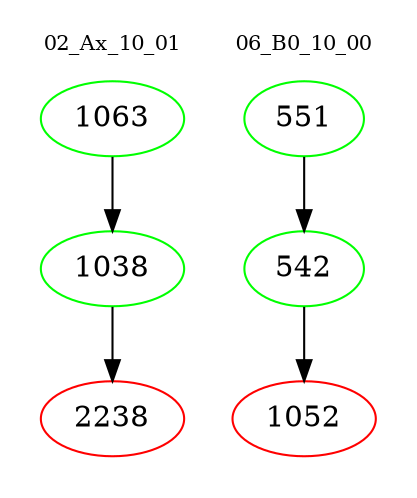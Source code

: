 digraph{
subgraph cluster_0 {
color = white
label = "02_Ax_10_01";
fontsize=10;
T0_1063 [label="1063", color="green"]
T0_1063 -> T0_1038 [color="black"]
T0_1038 [label="1038", color="green"]
T0_1038 -> T0_2238 [color="black"]
T0_2238 [label="2238", color="red"]
}
subgraph cluster_1 {
color = white
label = "06_B0_10_00";
fontsize=10;
T1_551 [label="551", color="green"]
T1_551 -> T1_542 [color="black"]
T1_542 [label="542", color="green"]
T1_542 -> T1_1052 [color="black"]
T1_1052 [label="1052", color="red"]
}
}
